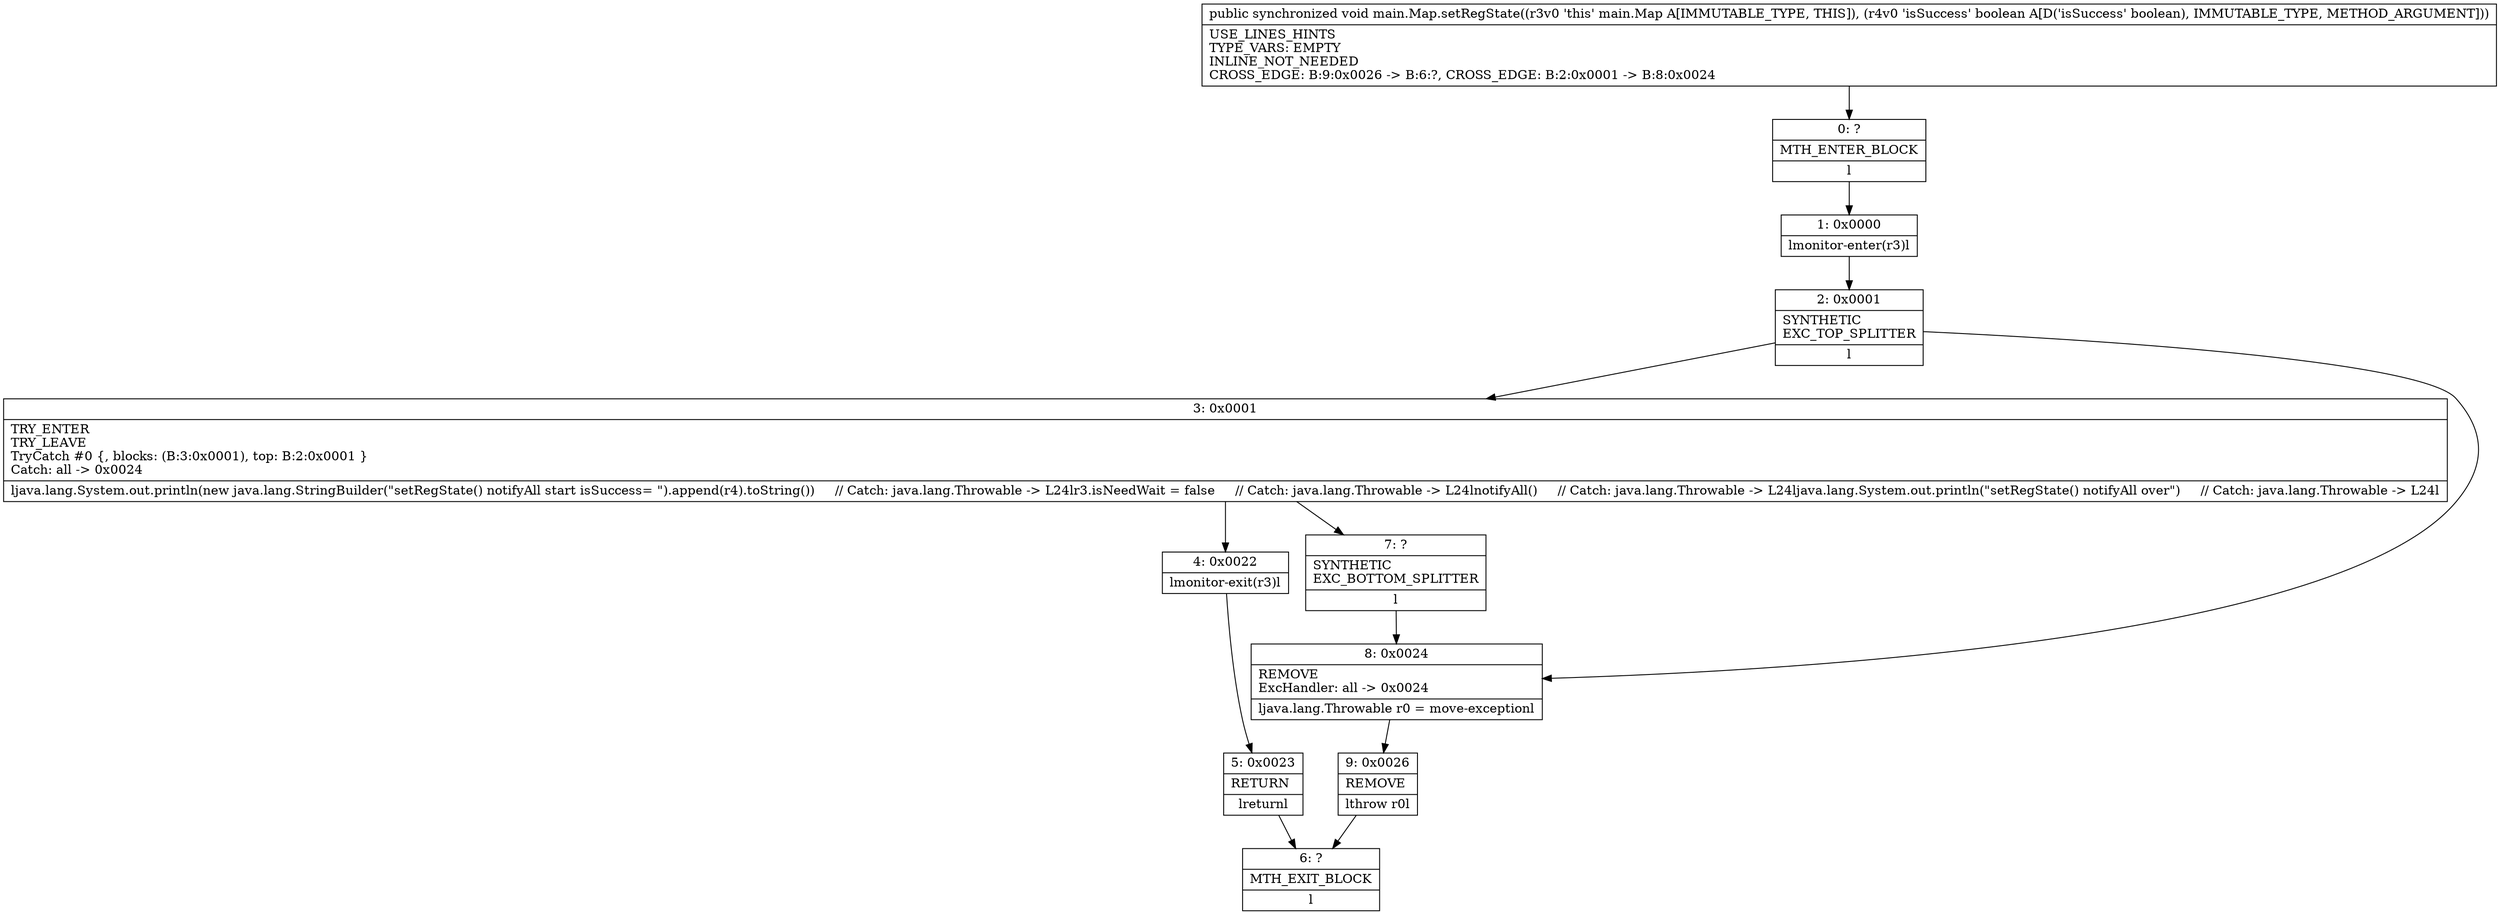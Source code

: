 digraph "CFG formain.Map.setRegState(Z)V" {
Node_0 [shape=record,label="{0\:\ ?|MTH_ENTER_BLOCK\l|l}"];
Node_1 [shape=record,label="{1\:\ 0x0000|lmonitor\-enter(r3)l}"];
Node_2 [shape=record,label="{2\:\ 0x0001|SYNTHETIC\lEXC_TOP_SPLITTER\l|l}"];
Node_3 [shape=record,label="{3\:\ 0x0001|TRY_ENTER\lTRY_LEAVE\lTryCatch #0 \{, blocks: (B:3:0x0001), top: B:2:0x0001 \}\lCatch: all \-\> 0x0024\l|ljava.lang.System.out.println(new java.lang.StringBuilder(\"setRegState() notifyAll start isSuccess= \").append(r4).toString())     \/\/ Catch: java.lang.Throwable \-\> L24lr3.isNeedWait = false     \/\/ Catch: java.lang.Throwable \-\> L24lnotifyAll()     \/\/ Catch: java.lang.Throwable \-\> L24ljava.lang.System.out.println(\"setRegState() notifyAll over\")     \/\/ Catch: java.lang.Throwable \-\> L24l}"];
Node_4 [shape=record,label="{4\:\ 0x0022|lmonitor\-exit(r3)l}"];
Node_5 [shape=record,label="{5\:\ 0x0023|RETURN\l|lreturnl}"];
Node_6 [shape=record,label="{6\:\ ?|MTH_EXIT_BLOCK\l|l}"];
Node_7 [shape=record,label="{7\:\ ?|SYNTHETIC\lEXC_BOTTOM_SPLITTER\l|l}"];
Node_8 [shape=record,label="{8\:\ 0x0024|REMOVE\lExcHandler: all \-\> 0x0024\l|ljava.lang.Throwable r0 = move\-exceptionl}"];
Node_9 [shape=record,label="{9\:\ 0x0026|REMOVE\l|lthrow r0l}"];
MethodNode[shape=record,label="{public synchronized void main.Map.setRegState((r3v0 'this' main.Map A[IMMUTABLE_TYPE, THIS]), (r4v0 'isSuccess' boolean A[D('isSuccess' boolean), IMMUTABLE_TYPE, METHOD_ARGUMENT]))  | USE_LINES_HINTS\lTYPE_VARS: EMPTY\lINLINE_NOT_NEEDED\lCROSS_EDGE: B:9:0x0026 \-\> B:6:?, CROSS_EDGE: B:2:0x0001 \-\> B:8:0x0024\l}"];
MethodNode -> Node_0;
Node_0 -> Node_1;
Node_1 -> Node_2;
Node_2 -> Node_3;
Node_2 -> Node_8;
Node_3 -> Node_4;
Node_3 -> Node_7;
Node_4 -> Node_5;
Node_5 -> Node_6;
Node_7 -> Node_8;
Node_8 -> Node_9;
Node_9 -> Node_6;
}

